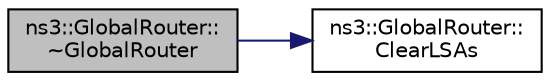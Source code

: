 digraph "ns3::GlobalRouter::~GlobalRouter"
{
 // LATEX_PDF_SIZE
  edge [fontname="Helvetica",fontsize="10",labelfontname="Helvetica",labelfontsize="10"];
  node [fontname="Helvetica",fontsize="10",shape=record];
  rankdir="LR";
  Node1 [label="ns3::GlobalRouter::\l~GlobalRouter",height=0.2,width=0.4,color="black", fillcolor="grey75", style="filled", fontcolor="black",tooltip=" "];
  Node1 -> Node2 [color="midnightblue",fontsize="10",style="solid",fontname="Helvetica"];
  Node2 [label="ns3::GlobalRouter::\lClearLSAs",height=0.2,width=0.4,color="black", fillcolor="white", style="filled",URL="$classns3_1_1_global_router.html#a7c6430b2da06fff5ce1fda4ac90c4836",tooltip="Clear list of LSAs."];
}
